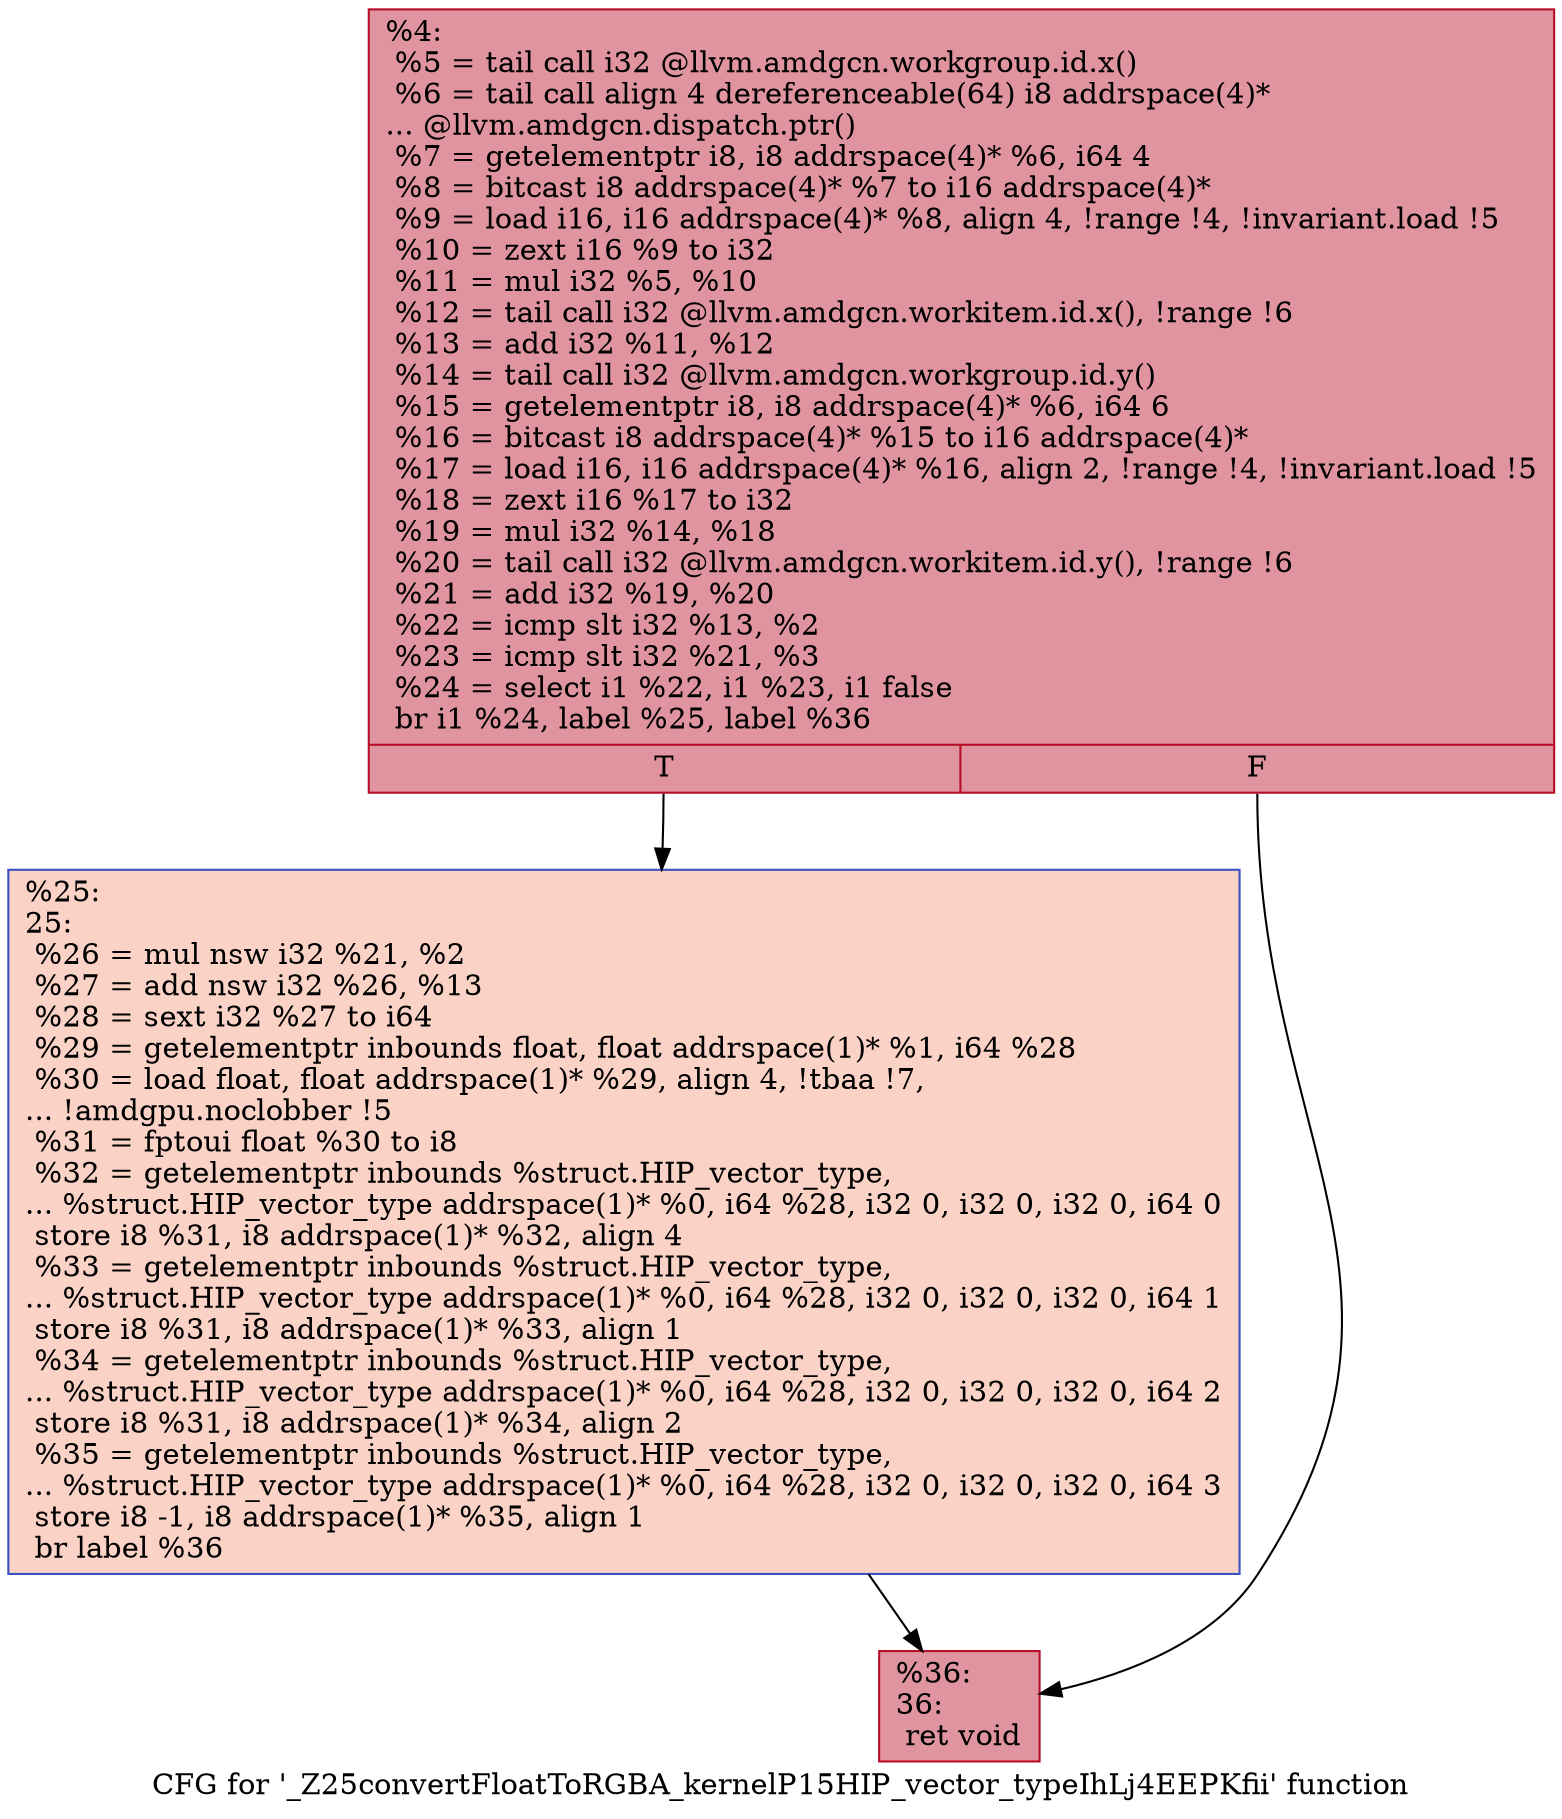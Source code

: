 digraph "CFG for '_Z25convertFloatToRGBA_kernelP15HIP_vector_typeIhLj4EEPKfii' function" {
	label="CFG for '_Z25convertFloatToRGBA_kernelP15HIP_vector_typeIhLj4EEPKfii' function";

	Node0x6221f40 [shape=record,color="#b70d28ff", style=filled, fillcolor="#b70d2870",label="{%4:\l  %5 = tail call i32 @llvm.amdgcn.workgroup.id.x()\l  %6 = tail call align 4 dereferenceable(64) i8 addrspace(4)*\l... @llvm.amdgcn.dispatch.ptr()\l  %7 = getelementptr i8, i8 addrspace(4)* %6, i64 4\l  %8 = bitcast i8 addrspace(4)* %7 to i16 addrspace(4)*\l  %9 = load i16, i16 addrspace(4)* %8, align 4, !range !4, !invariant.load !5\l  %10 = zext i16 %9 to i32\l  %11 = mul i32 %5, %10\l  %12 = tail call i32 @llvm.amdgcn.workitem.id.x(), !range !6\l  %13 = add i32 %11, %12\l  %14 = tail call i32 @llvm.amdgcn.workgroup.id.y()\l  %15 = getelementptr i8, i8 addrspace(4)* %6, i64 6\l  %16 = bitcast i8 addrspace(4)* %15 to i16 addrspace(4)*\l  %17 = load i16, i16 addrspace(4)* %16, align 2, !range !4, !invariant.load !5\l  %18 = zext i16 %17 to i32\l  %19 = mul i32 %14, %18\l  %20 = tail call i32 @llvm.amdgcn.workitem.id.y(), !range !6\l  %21 = add i32 %19, %20\l  %22 = icmp slt i32 %13, %2\l  %23 = icmp slt i32 %21, %3\l  %24 = select i1 %22, i1 %23, i1 false\l  br i1 %24, label %25, label %36\l|{<s0>T|<s1>F}}"];
	Node0x6221f40:s0 -> Node0x62259d0;
	Node0x6221f40:s1 -> Node0x6225a60;
	Node0x62259d0 [shape=record,color="#3d50c3ff", style=filled, fillcolor="#f59c7d70",label="{%25:\l25:                                               \l  %26 = mul nsw i32 %21, %2\l  %27 = add nsw i32 %26, %13\l  %28 = sext i32 %27 to i64\l  %29 = getelementptr inbounds float, float addrspace(1)* %1, i64 %28\l  %30 = load float, float addrspace(1)* %29, align 4, !tbaa !7,\l... !amdgpu.noclobber !5\l  %31 = fptoui float %30 to i8\l  %32 = getelementptr inbounds %struct.HIP_vector_type,\l... %struct.HIP_vector_type addrspace(1)* %0, i64 %28, i32 0, i32 0, i32 0, i64 0\l  store i8 %31, i8 addrspace(1)* %32, align 4\l  %33 = getelementptr inbounds %struct.HIP_vector_type,\l... %struct.HIP_vector_type addrspace(1)* %0, i64 %28, i32 0, i32 0, i32 0, i64 1\l  store i8 %31, i8 addrspace(1)* %33, align 1\l  %34 = getelementptr inbounds %struct.HIP_vector_type,\l... %struct.HIP_vector_type addrspace(1)* %0, i64 %28, i32 0, i32 0, i32 0, i64 2\l  store i8 %31, i8 addrspace(1)* %34, align 2\l  %35 = getelementptr inbounds %struct.HIP_vector_type,\l... %struct.HIP_vector_type addrspace(1)* %0, i64 %28, i32 0, i32 0, i32 0, i64 3\l  store i8 -1, i8 addrspace(1)* %35, align 1\l  br label %36\l}"];
	Node0x62259d0 -> Node0x6225a60;
	Node0x6225a60 [shape=record,color="#b70d28ff", style=filled, fillcolor="#b70d2870",label="{%36:\l36:                                               \l  ret void\l}"];
}
